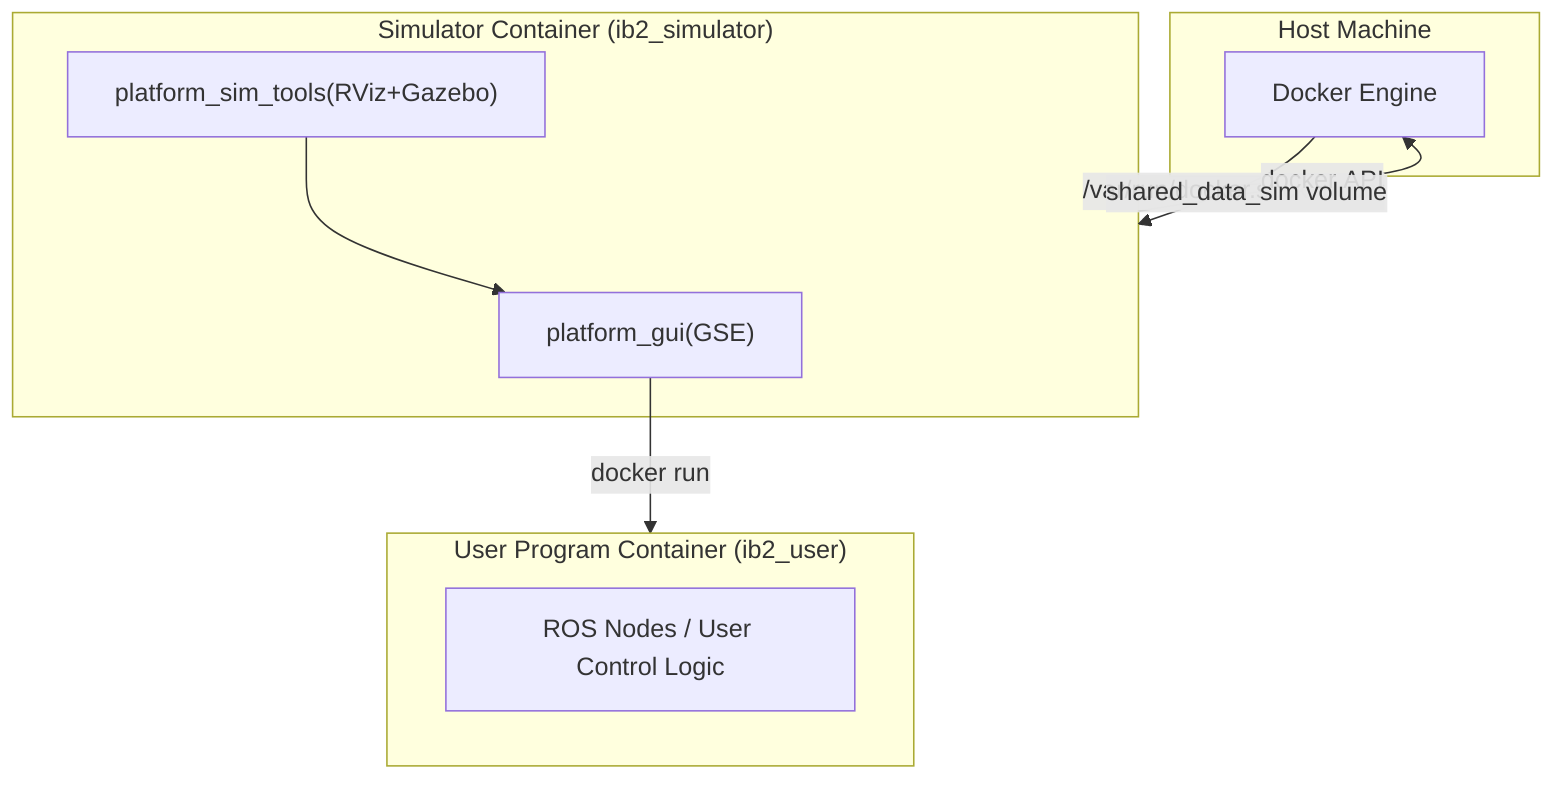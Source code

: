 %% Int‑Ball2 Simulator Architecture Diagram
%% Render with GitHub or VS Code — Mermaid preview is supported

flowchart TD
    %% Host machine
    subgraph host["Host Machine"]
        engine["Docker Engine"]
    end

    %% Simulator container (privileged)
    subgraph sim["Simulator Container (ib2_simulator)"]
        sim_ros["platform_gui(GSE)"]
        sim_gui["platform_sim_tools(RViz+Gazebo)"]
    end

    %% User‑program container (spawned via DooD)
    subgraph user["User Program Container (ib2_user)"]
        user_ros["ROS Nodes / User Control Logic"]
    end

    %% Connections
    engine -- "/var/run/docker.sock mount" --> sim
    sim -- "docker API" --> engine
    sim_ros -- "docker run" --> user

    sim_gui --> sim_ros

    %% Shared volumes
    host ---|"shared_data_sim volume"| sim